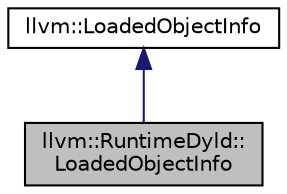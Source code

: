 digraph "llvm::RuntimeDyld::LoadedObjectInfo"
{
 // LATEX_PDF_SIZE
  bgcolor="transparent";
  edge [fontname="Helvetica",fontsize="10",labelfontname="Helvetica",labelfontsize="10"];
  node [fontname="Helvetica",fontsize="10",shape="box"];
  Node1 [label="llvm::RuntimeDyld::\lLoadedObjectInfo",height=0.2,width=0.4,color="black", fillcolor="grey75", style="filled", fontcolor="black",tooltip="Information about the loaded object."];
  Node2 -> Node1 [dir="back",color="midnightblue",fontsize="10",style="solid",fontname="Helvetica"];
  Node2 [label="llvm::LoadedObjectInfo",height=0.2,width=0.4,color="black",URL="$classllvm_1_1LoadedObjectInfo.html",tooltip="An inferface for inquiring the load address of a loaded object file to be used by the DIContext imple..."];
}
